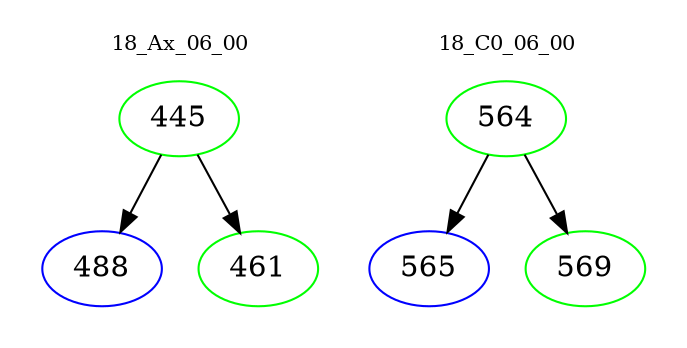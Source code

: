 digraph{
subgraph cluster_0 {
color = white
label = "18_Ax_06_00";
fontsize=10;
T0_445 [label="445", color="green"]
T0_445 -> T0_488 [color="black"]
T0_488 [label="488", color="blue"]
T0_445 -> T0_461 [color="black"]
T0_461 [label="461", color="green"]
}
subgraph cluster_1 {
color = white
label = "18_C0_06_00";
fontsize=10;
T1_564 [label="564", color="green"]
T1_564 -> T1_565 [color="black"]
T1_565 [label="565", color="blue"]
T1_564 -> T1_569 [color="black"]
T1_569 [label="569", color="green"]
}
}
